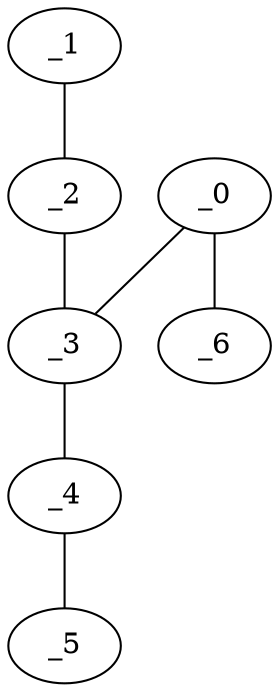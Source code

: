 graph EP1_0042 {
	_0	 [x="2.24",
		y="2.75"];
	_3	 [x="0.908314",
		y="2.87194"];
	_0 -- _3;
	_6	 [x="2.44714",
		y="2.55047"];
	_0 -- _6;
	_1	 [x="1.90305",
		y="0.930181"];
	_2	 [x="1.34167",
		y="0.997556"];
	_1 -- _2;
	_2 -- _3;
	_4	 [x="0.430324",
		y="2.41851"];
	_3 -- _4;
	_5	 [x="1.57225",
		y="2.31823"];
	_4 -- _5;
}
